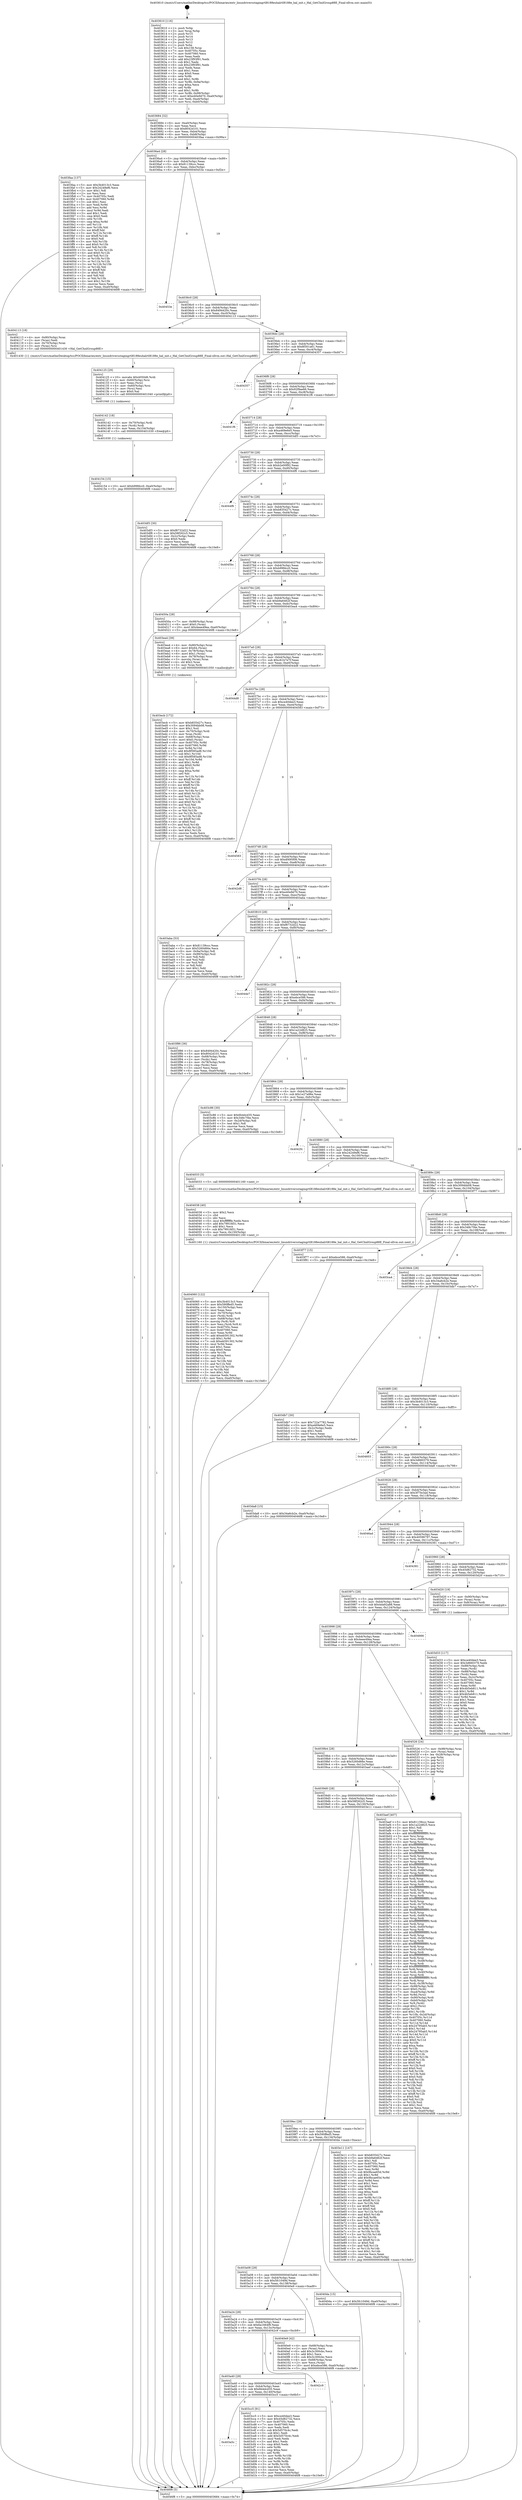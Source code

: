 digraph "0x403610" {
  label = "0x403610 (/mnt/c/Users/mathe/Desktop/tcc/POCII/binaries/extr_linuxdriversstagingrtl8188euhalrtl8188e_hal_init.c_Hal_GetChnlGroup88E_Final-ollvm.out::main(0))"
  labelloc = "t"
  node[shape=record]

  Entry [label="",width=0.3,height=0.3,shape=circle,fillcolor=black,style=filled]
  "0x403684" [label="{
     0x403684 [32]\l
     | [instrs]\l
     &nbsp;&nbsp;0x403684 \<+6\>: mov -0xa0(%rbp),%eax\l
     &nbsp;&nbsp;0x40368a \<+2\>: mov %eax,%ecx\l
     &nbsp;&nbsp;0x40368c \<+6\>: sub $0x8042d101,%ecx\l
     &nbsp;&nbsp;0x403692 \<+6\>: mov %eax,-0xb4(%rbp)\l
     &nbsp;&nbsp;0x403698 \<+6\>: mov %ecx,-0xb8(%rbp)\l
     &nbsp;&nbsp;0x40369e \<+6\>: je 0000000000403faa \<main+0x99a\>\l
  }"]
  "0x403faa" [label="{
     0x403faa [137]\l
     | [instrs]\l
     &nbsp;&nbsp;0x403faa \<+5\>: mov $0x3b4013c3,%eax\l
     &nbsp;&nbsp;0x403faf \<+5\>: mov $0x24249ef6,%ecx\l
     &nbsp;&nbsp;0x403fb4 \<+2\>: mov $0x1,%dl\l
     &nbsp;&nbsp;0x403fb6 \<+2\>: xor %esi,%esi\l
     &nbsp;&nbsp;0x403fb8 \<+7\>: mov 0x40705c,%edi\l
     &nbsp;&nbsp;0x403fbf \<+8\>: mov 0x407060,%r8d\l
     &nbsp;&nbsp;0x403fc7 \<+3\>: sub $0x1,%esi\l
     &nbsp;&nbsp;0x403fca \<+3\>: mov %edi,%r9d\l
     &nbsp;&nbsp;0x403fcd \<+3\>: add %esi,%r9d\l
     &nbsp;&nbsp;0x403fd0 \<+4\>: imul %r9d,%edi\l
     &nbsp;&nbsp;0x403fd4 \<+3\>: and $0x1,%edi\l
     &nbsp;&nbsp;0x403fd7 \<+3\>: cmp $0x0,%edi\l
     &nbsp;&nbsp;0x403fda \<+4\>: sete %r10b\l
     &nbsp;&nbsp;0x403fde \<+4\>: cmp $0xa,%r8d\l
     &nbsp;&nbsp;0x403fe2 \<+4\>: setl %r11b\l
     &nbsp;&nbsp;0x403fe6 \<+3\>: mov %r10b,%bl\l
     &nbsp;&nbsp;0x403fe9 \<+3\>: xor $0xff,%bl\l
     &nbsp;&nbsp;0x403fec \<+3\>: mov %r11b,%r14b\l
     &nbsp;&nbsp;0x403fef \<+4\>: xor $0xff,%r14b\l
     &nbsp;&nbsp;0x403ff3 \<+3\>: xor $0x0,%dl\l
     &nbsp;&nbsp;0x403ff6 \<+3\>: mov %bl,%r15b\l
     &nbsp;&nbsp;0x403ff9 \<+4\>: and $0x0,%r15b\l
     &nbsp;&nbsp;0x403ffd \<+3\>: and %dl,%r10b\l
     &nbsp;&nbsp;0x404000 \<+3\>: mov %r14b,%r12b\l
     &nbsp;&nbsp;0x404003 \<+4\>: and $0x0,%r12b\l
     &nbsp;&nbsp;0x404007 \<+3\>: and %dl,%r11b\l
     &nbsp;&nbsp;0x40400a \<+3\>: or %r10b,%r15b\l
     &nbsp;&nbsp;0x40400d \<+3\>: or %r11b,%r12b\l
     &nbsp;&nbsp;0x404010 \<+3\>: xor %r12b,%r15b\l
     &nbsp;&nbsp;0x404013 \<+3\>: or %r14b,%bl\l
     &nbsp;&nbsp;0x404016 \<+3\>: xor $0xff,%bl\l
     &nbsp;&nbsp;0x404019 \<+3\>: or $0x0,%dl\l
     &nbsp;&nbsp;0x40401c \<+2\>: and %dl,%bl\l
     &nbsp;&nbsp;0x40401e \<+3\>: or %bl,%r15b\l
     &nbsp;&nbsp;0x404021 \<+4\>: test $0x1,%r15b\l
     &nbsp;&nbsp;0x404025 \<+3\>: cmovne %ecx,%eax\l
     &nbsp;&nbsp;0x404028 \<+6\>: mov %eax,-0xa0(%rbp)\l
     &nbsp;&nbsp;0x40402e \<+5\>: jmp 00000000004046f8 \<main+0x10e8\>\l
  }"]
  "0x4036a4" [label="{
     0x4036a4 [28]\l
     | [instrs]\l
     &nbsp;&nbsp;0x4036a4 \<+5\>: jmp 00000000004036a9 \<main+0x99\>\l
     &nbsp;&nbsp;0x4036a9 \<+6\>: mov -0xb4(%rbp),%eax\l
     &nbsp;&nbsp;0x4036af \<+5\>: sub $0x81139ccc,%eax\l
     &nbsp;&nbsp;0x4036b4 \<+6\>: mov %eax,-0xbc(%rbp)\l
     &nbsp;&nbsp;0x4036ba \<+6\>: je 000000000040453e \<main+0xf2e\>\l
  }"]
  Exit [label="",width=0.3,height=0.3,shape=circle,fillcolor=black,style=filled,peripheries=2]
  "0x40453e" [label="{
     0x40453e\l
  }", style=dashed]
  "0x4036c0" [label="{
     0x4036c0 [28]\l
     | [instrs]\l
     &nbsp;&nbsp;0x4036c0 \<+5\>: jmp 00000000004036c5 \<main+0xb5\>\l
     &nbsp;&nbsp;0x4036c5 \<+6\>: mov -0xb4(%rbp),%eax\l
     &nbsp;&nbsp;0x4036cb \<+5\>: sub $0x8494420c,%eax\l
     &nbsp;&nbsp;0x4036d0 \<+6\>: mov %eax,-0xc0(%rbp)\l
     &nbsp;&nbsp;0x4036d6 \<+6\>: je 0000000000404113 \<main+0xb03\>\l
  }"]
  "0x404154" [label="{
     0x404154 [15]\l
     | [instrs]\l
     &nbsp;&nbsp;0x404154 \<+10\>: movl $0xb99fdcc0,-0xa0(%rbp)\l
     &nbsp;&nbsp;0x40415e \<+5\>: jmp 00000000004046f8 \<main+0x10e8\>\l
  }"]
  "0x404113" [label="{
     0x404113 [18]\l
     | [instrs]\l
     &nbsp;&nbsp;0x404113 \<+4\>: mov -0x80(%rbp),%rax\l
     &nbsp;&nbsp;0x404117 \<+2\>: mov (%rax),%edi\l
     &nbsp;&nbsp;0x404119 \<+4\>: mov -0x70(%rbp),%rax\l
     &nbsp;&nbsp;0x40411d \<+3\>: mov (%rax),%rsi\l
     &nbsp;&nbsp;0x404120 \<+5\>: call 0000000000401430 \<Hal_GetChnlGroup88E\>\l
     | [calls]\l
     &nbsp;&nbsp;0x401430 \{1\} (/mnt/c/Users/mathe/Desktop/tcc/POCII/binaries/extr_linuxdriversstagingrtl8188euhalrtl8188e_hal_init.c_Hal_GetChnlGroup88E_Final-ollvm.out::Hal_GetChnlGroup88E)\l
  }"]
  "0x4036dc" [label="{
     0x4036dc [28]\l
     | [instrs]\l
     &nbsp;&nbsp;0x4036dc \<+5\>: jmp 00000000004036e1 \<main+0xd1\>\l
     &nbsp;&nbsp;0x4036e1 \<+6\>: mov -0xb4(%rbp),%eax\l
     &nbsp;&nbsp;0x4036e7 \<+5\>: sub $0x8f301a61,%eax\l
     &nbsp;&nbsp;0x4036ec \<+6\>: mov %eax,-0xc4(%rbp)\l
     &nbsp;&nbsp;0x4036f2 \<+6\>: je 0000000000404357 \<main+0xd47\>\l
  }"]
  "0x404142" [label="{
     0x404142 [18]\l
     | [instrs]\l
     &nbsp;&nbsp;0x404142 \<+4\>: mov -0x70(%rbp),%rdi\l
     &nbsp;&nbsp;0x404146 \<+3\>: mov (%rdi),%rdi\l
     &nbsp;&nbsp;0x404149 \<+6\>: mov %eax,-0x154(%rbp)\l
     &nbsp;&nbsp;0x40414f \<+5\>: call 0000000000401030 \<free@plt\>\l
     | [calls]\l
     &nbsp;&nbsp;0x401030 \{1\} (unknown)\l
  }"]
  "0x404357" [label="{
     0x404357\l
  }", style=dashed]
  "0x4036f8" [label="{
     0x4036f8 [28]\l
     | [instrs]\l
     &nbsp;&nbsp;0x4036f8 \<+5\>: jmp 00000000004036fd \<main+0xed\>\l
     &nbsp;&nbsp;0x4036fd \<+6\>: mov -0xb4(%rbp),%eax\l
     &nbsp;&nbsp;0x403703 \<+5\>: sub $0x92f9ae66,%eax\l
     &nbsp;&nbsp;0x403708 \<+6\>: mov %eax,-0xc8(%rbp)\l
     &nbsp;&nbsp;0x40370e \<+6\>: je 00000000004041f6 \<main+0xbe6\>\l
  }"]
  "0x404125" [label="{
     0x404125 [29]\l
     | [instrs]\l
     &nbsp;&nbsp;0x404125 \<+10\>: movabs $0x4050d6,%rdi\l
     &nbsp;&nbsp;0x40412f \<+4\>: mov -0x60(%rbp),%rsi\l
     &nbsp;&nbsp;0x404133 \<+2\>: mov %eax,(%rsi)\l
     &nbsp;&nbsp;0x404135 \<+4\>: mov -0x60(%rbp),%rsi\l
     &nbsp;&nbsp;0x404139 \<+2\>: mov (%rsi),%esi\l
     &nbsp;&nbsp;0x40413b \<+2\>: mov $0x0,%al\l
     &nbsp;&nbsp;0x40413d \<+5\>: call 0000000000401040 \<printf@plt\>\l
     | [calls]\l
     &nbsp;&nbsp;0x401040 \{1\} (unknown)\l
  }"]
  "0x4041f6" [label="{
     0x4041f6\l
  }", style=dashed]
  "0x403714" [label="{
     0x403714 [28]\l
     | [instrs]\l
     &nbsp;&nbsp;0x403714 \<+5\>: jmp 0000000000403719 \<main+0x109\>\l
     &nbsp;&nbsp;0x403719 \<+6\>: mov -0xb4(%rbp),%eax\l
     &nbsp;&nbsp;0x40371f \<+5\>: sub $0xa469e6e5,%eax\l
     &nbsp;&nbsp;0x403724 \<+6\>: mov %eax,-0xcc(%rbp)\l
     &nbsp;&nbsp;0x40372a \<+6\>: je 0000000000403df3 \<main+0x7e3\>\l
  }"]
  "0x404060" [label="{
     0x404060 [122]\l
     | [instrs]\l
     &nbsp;&nbsp;0x404060 \<+5\>: mov $0x3b4013c3,%ecx\l
     &nbsp;&nbsp;0x404065 \<+5\>: mov $0x590ffed5,%edx\l
     &nbsp;&nbsp;0x40406a \<+6\>: mov -0x150(%rbp),%esi\l
     &nbsp;&nbsp;0x404070 \<+3\>: imul %eax,%esi\l
     &nbsp;&nbsp;0x404073 \<+4\>: mov -0x70(%rbp),%rdi\l
     &nbsp;&nbsp;0x404077 \<+3\>: mov (%rdi),%rdi\l
     &nbsp;&nbsp;0x40407a \<+4\>: mov -0x68(%rbp),%r8\l
     &nbsp;&nbsp;0x40407e \<+3\>: movslq (%r8),%r8\l
     &nbsp;&nbsp;0x404081 \<+4\>: mov %esi,(%rdi,%r8,4)\l
     &nbsp;&nbsp;0x404085 \<+7\>: mov 0x40705c,%eax\l
     &nbsp;&nbsp;0x40408c \<+7\>: mov 0x407060,%esi\l
     &nbsp;&nbsp;0x404093 \<+3\>: mov %eax,%r9d\l
     &nbsp;&nbsp;0x404096 \<+7\>: add $0xeb591302,%r9d\l
     &nbsp;&nbsp;0x40409d \<+4\>: sub $0x1,%r9d\l
     &nbsp;&nbsp;0x4040a1 \<+7\>: sub $0xeb591302,%r9d\l
     &nbsp;&nbsp;0x4040a8 \<+4\>: imul %r9d,%eax\l
     &nbsp;&nbsp;0x4040ac \<+3\>: and $0x1,%eax\l
     &nbsp;&nbsp;0x4040af \<+3\>: cmp $0x0,%eax\l
     &nbsp;&nbsp;0x4040b2 \<+4\>: sete %r10b\l
     &nbsp;&nbsp;0x4040b6 \<+3\>: cmp $0xa,%esi\l
     &nbsp;&nbsp;0x4040b9 \<+4\>: setl %r11b\l
     &nbsp;&nbsp;0x4040bd \<+3\>: mov %r10b,%bl\l
     &nbsp;&nbsp;0x4040c0 \<+3\>: and %r11b,%bl\l
     &nbsp;&nbsp;0x4040c3 \<+3\>: xor %r11b,%r10b\l
     &nbsp;&nbsp;0x4040c6 \<+3\>: or %r10b,%bl\l
     &nbsp;&nbsp;0x4040c9 \<+3\>: test $0x1,%bl\l
     &nbsp;&nbsp;0x4040cc \<+3\>: cmovne %edx,%ecx\l
     &nbsp;&nbsp;0x4040cf \<+6\>: mov %ecx,-0xa0(%rbp)\l
     &nbsp;&nbsp;0x4040d5 \<+5\>: jmp 00000000004046f8 \<main+0x10e8\>\l
  }"]
  "0x403df3" [label="{
     0x403df3 [30]\l
     | [instrs]\l
     &nbsp;&nbsp;0x403df3 \<+5\>: mov $0xf6732d22,%eax\l
     &nbsp;&nbsp;0x403df8 \<+5\>: mov $0x58f262c5,%ecx\l
     &nbsp;&nbsp;0x403dfd \<+3\>: mov -0x2c(%rbp),%edx\l
     &nbsp;&nbsp;0x403e00 \<+3\>: cmp $0x0,%edx\l
     &nbsp;&nbsp;0x403e03 \<+3\>: cmove %ecx,%eax\l
     &nbsp;&nbsp;0x403e06 \<+6\>: mov %eax,-0xa0(%rbp)\l
     &nbsp;&nbsp;0x403e0c \<+5\>: jmp 00000000004046f8 \<main+0x10e8\>\l
  }"]
  "0x403730" [label="{
     0x403730 [28]\l
     | [instrs]\l
     &nbsp;&nbsp;0x403730 \<+5\>: jmp 0000000000403735 \<main+0x125\>\l
     &nbsp;&nbsp;0x403735 \<+6\>: mov -0xb4(%rbp),%eax\l
     &nbsp;&nbsp;0x40373b \<+5\>: sub $0xb2e00f92,%eax\l
     &nbsp;&nbsp;0x403740 \<+6\>: mov %eax,-0xd0(%rbp)\l
     &nbsp;&nbsp;0x403746 \<+6\>: je 00000000004044f6 \<main+0xee6\>\l
  }"]
  "0x404038" [label="{
     0x404038 [40]\l
     | [instrs]\l
     &nbsp;&nbsp;0x404038 \<+5\>: mov $0x2,%ecx\l
     &nbsp;&nbsp;0x40403d \<+1\>: cltd\l
     &nbsp;&nbsp;0x40403e \<+2\>: idiv %ecx\l
     &nbsp;&nbsp;0x404040 \<+6\>: imul $0xfffffffe,%edx,%ecx\l
     &nbsp;&nbsp;0x404046 \<+6\>: add $0x7991fd51,%ecx\l
     &nbsp;&nbsp;0x40404c \<+3\>: add $0x1,%ecx\l
     &nbsp;&nbsp;0x40404f \<+6\>: sub $0x7991fd51,%ecx\l
     &nbsp;&nbsp;0x404055 \<+6\>: mov %ecx,-0x150(%rbp)\l
     &nbsp;&nbsp;0x40405b \<+5\>: call 0000000000401160 \<next_i\>\l
     | [calls]\l
     &nbsp;&nbsp;0x401160 \{1\} (/mnt/c/Users/mathe/Desktop/tcc/POCII/binaries/extr_linuxdriversstagingrtl8188euhalrtl8188e_hal_init.c_Hal_GetChnlGroup88E_Final-ollvm.out::next_i)\l
  }"]
  "0x4044f6" [label="{
     0x4044f6\l
  }", style=dashed]
  "0x40374c" [label="{
     0x40374c [28]\l
     | [instrs]\l
     &nbsp;&nbsp;0x40374c \<+5\>: jmp 0000000000403751 \<main+0x141\>\l
     &nbsp;&nbsp;0x403751 \<+6\>: mov -0xb4(%rbp),%eax\l
     &nbsp;&nbsp;0x403757 \<+5\>: sub $0xb835427c,%eax\l
     &nbsp;&nbsp;0x40375c \<+6\>: mov %eax,-0xd4(%rbp)\l
     &nbsp;&nbsp;0x403762 \<+6\>: je 00000000004045bc \<main+0xfac\>\l
  }"]
  "0x403ecb" [label="{
     0x403ecb [172]\l
     | [instrs]\l
     &nbsp;&nbsp;0x403ecb \<+5\>: mov $0xb835427c,%ecx\l
     &nbsp;&nbsp;0x403ed0 \<+5\>: mov $0x3094bb08,%edx\l
     &nbsp;&nbsp;0x403ed5 \<+3\>: mov $0x1,%sil\l
     &nbsp;&nbsp;0x403ed8 \<+4\>: mov -0x70(%rbp),%rdi\l
     &nbsp;&nbsp;0x403edc \<+3\>: mov %rax,(%rdi)\l
     &nbsp;&nbsp;0x403edf \<+4\>: mov -0x68(%rbp),%rax\l
     &nbsp;&nbsp;0x403ee3 \<+6\>: movl $0x0,(%rax)\l
     &nbsp;&nbsp;0x403ee9 \<+8\>: mov 0x40705c,%r8d\l
     &nbsp;&nbsp;0x403ef1 \<+8\>: mov 0x407060,%r9d\l
     &nbsp;&nbsp;0x403ef9 \<+3\>: mov %r8d,%r10d\l
     &nbsp;&nbsp;0x403efc \<+7\>: add $0x8f585ad8,%r10d\l
     &nbsp;&nbsp;0x403f03 \<+4\>: sub $0x1,%r10d\l
     &nbsp;&nbsp;0x403f07 \<+7\>: sub $0x8f585ad8,%r10d\l
     &nbsp;&nbsp;0x403f0e \<+4\>: imul %r10d,%r8d\l
     &nbsp;&nbsp;0x403f12 \<+4\>: and $0x1,%r8d\l
     &nbsp;&nbsp;0x403f16 \<+4\>: cmp $0x0,%r8d\l
     &nbsp;&nbsp;0x403f1a \<+4\>: sete %r11b\l
     &nbsp;&nbsp;0x403f1e \<+4\>: cmp $0xa,%r9d\l
     &nbsp;&nbsp;0x403f22 \<+3\>: setl %bl\l
     &nbsp;&nbsp;0x403f25 \<+3\>: mov %r11b,%r14b\l
     &nbsp;&nbsp;0x403f28 \<+4\>: xor $0xff,%r14b\l
     &nbsp;&nbsp;0x403f2c \<+3\>: mov %bl,%r15b\l
     &nbsp;&nbsp;0x403f2f \<+4\>: xor $0xff,%r15b\l
     &nbsp;&nbsp;0x403f33 \<+4\>: xor $0x0,%sil\l
     &nbsp;&nbsp;0x403f37 \<+3\>: mov %r14b,%r12b\l
     &nbsp;&nbsp;0x403f3a \<+4\>: and $0x0,%r12b\l
     &nbsp;&nbsp;0x403f3e \<+3\>: and %sil,%r11b\l
     &nbsp;&nbsp;0x403f41 \<+3\>: mov %r15b,%r13b\l
     &nbsp;&nbsp;0x403f44 \<+4\>: and $0x0,%r13b\l
     &nbsp;&nbsp;0x403f48 \<+3\>: and %sil,%bl\l
     &nbsp;&nbsp;0x403f4b \<+3\>: or %r11b,%r12b\l
     &nbsp;&nbsp;0x403f4e \<+3\>: or %bl,%r13b\l
     &nbsp;&nbsp;0x403f51 \<+3\>: xor %r13b,%r12b\l
     &nbsp;&nbsp;0x403f54 \<+3\>: or %r15b,%r14b\l
     &nbsp;&nbsp;0x403f57 \<+4\>: xor $0xff,%r14b\l
     &nbsp;&nbsp;0x403f5b \<+4\>: or $0x0,%sil\l
     &nbsp;&nbsp;0x403f5f \<+3\>: and %sil,%r14b\l
     &nbsp;&nbsp;0x403f62 \<+3\>: or %r14b,%r12b\l
     &nbsp;&nbsp;0x403f65 \<+4\>: test $0x1,%r12b\l
     &nbsp;&nbsp;0x403f69 \<+3\>: cmovne %edx,%ecx\l
     &nbsp;&nbsp;0x403f6c \<+6\>: mov %ecx,-0xa0(%rbp)\l
     &nbsp;&nbsp;0x403f72 \<+5\>: jmp 00000000004046f8 \<main+0x10e8\>\l
  }"]
  "0x4045bc" [label="{
     0x4045bc\l
  }", style=dashed]
  "0x403768" [label="{
     0x403768 [28]\l
     | [instrs]\l
     &nbsp;&nbsp;0x403768 \<+5\>: jmp 000000000040376d \<main+0x15d\>\l
     &nbsp;&nbsp;0x40376d \<+6\>: mov -0xb4(%rbp),%eax\l
     &nbsp;&nbsp;0x403773 \<+5\>: sub $0xb99fdcc0,%eax\l
     &nbsp;&nbsp;0x403778 \<+6\>: mov %eax,-0xd8(%rbp)\l
     &nbsp;&nbsp;0x40377e \<+6\>: je 000000000040450a \<main+0xefa\>\l
  }"]
  "0x403d33" [label="{
     0x403d33 [117]\l
     | [instrs]\l
     &nbsp;&nbsp;0x403d33 \<+5\>: mov $0xce40dee3,%ecx\l
     &nbsp;&nbsp;0x403d38 \<+5\>: mov $0x3d660379,%edx\l
     &nbsp;&nbsp;0x403d3d \<+7\>: mov -0x88(%rbp),%rdi\l
     &nbsp;&nbsp;0x403d44 \<+2\>: mov %eax,(%rdi)\l
     &nbsp;&nbsp;0x403d46 \<+7\>: mov -0x88(%rbp),%rdi\l
     &nbsp;&nbsp;0x403d4d \<+2\>: mov (%rdi),%eax\l
     &nbsp;&nbsp;0x403d4f \<+3\>: mov %eax,-0x2c(%rbp)\l
     &nbsp;&nbsp;0x403d52 \<+7\>: mov 0x40705c,%eax\l
     &nbsp;&nbsp;0x403d59 \<+7\>: mov 0x407060,%esi\l
     &nbsp;&nbsp;0x403d60 \<+3\>: mov %eax,%r8d\l
     &nbsp;&nbsp;0x403d63 \<+7\>: add $0x4b5eb811,%r8d\l
     &nbsp;&nbsp;0x403d6a \<+4\>: sub $0x1,%r8d\l
     &nbsp;&nbsp;0x403d6e \<+7\>: sub $0x4b5eb811,%r8d\l
     &nbsp;&nbsp;0x403d75 \<+4\>: imul %r8d,%eax\l
     &nbsp;&nbsp;0x403d79 \<+3\>: and $0x1,%eax\l
     &nbsp;&nbsp;0x403d7c \<+3\>: cmp $0x0,%eax\l
     &nbsp;&nbsp;0x403d7f \<+4\>: sete %r9b\l
     &nbsp;&nbsp;0x403d83 \<+3\>: cmp $0xa,%esi\l
     &nbsp;&nbsp;0x403d86 \<+4\>: setl %r10b\l
     &nbsp;&nbsp;0x403d8a \<+3\>: mov %r9b,%r11b\l
     &nbsp;&nbsp;0x403d8d \<+3\>: and %r10b,%r11b\l
     &nbsp;&nbsp;0x403d90 \<+3\>: xor %r10b,%r9b\l
     &nbsp;&nbsp;0x403d93 \<+3\>: or %r9b,%r11b\l
     &nbsp;&nbsp;0x403d96 \<+4\>: test $0x1,%r11b\l
     &nbsp;&nbsp;0x403d9a \<+3\>: cmovne %edx,%ecx\l
     &nbsp;&nbsp;0x403d9d \<+6\>: mov %ecx,-0xa0(%rbp)\l
     &nbsp;&nbsp;0x403da3 \<+5\>: jmp 00000000004046f8 \<main+0x10e8\>\l
  }"]
  "0x40450a" [label="{
     0x40450a [28]\l
     | [instrs]\l
     &nbsp;&nbsp;0x40450a \<+7\>: mov -0x98(%rbp),%rax\l
     &nbsp;&nbsp;0x404511 \<+6\>: movl $0x0,(%rax)\l
     &nbsp;&nbsp;0x404517 \<+10\>: movl $0x4eee49ea,-0xa0(%rbp)\l
     &nbsp;&nbsp;0x404521 \<+5\>: jmp 00000000004046f8 \<main+0x10e8\>\l
  }"]
  "0x403784" [label="{
     0x403784 [28]\l
     | [instrs]\l
     &nbsp;&nbsp;0x403784 \<+5\>: jmp 0000000000403789 \<main+0x179\>\l
     &nbsp;&nbsp;0x403789 \<+6\>: mov -0xb4(%rbp),%eax\l
     &nbsp;&nbsp;0x40378f \<+5\>: sub $0xb9a6462f,%eax\l
     &nbsp;&nbsp;0x403794 \<+6\>: mov %eax,-0xdc(%rbp)\l
     &nbsp;&nbsp;0x40379a \<+6\>: je 0000000000403ea4 \<main+0x894\>\l
  }"]
  "0x403a5c" [label="{
     0x403a5c\l
  }", style=dashed]
  "0x403ea4" [label="{
     0x403ea4 [39]\l
     | [instrs]\l
     &nbsp;&nbsp;0x403ea4 \<+4\>: mov -0x80(%rbp),%rax\l
     &nbsp;&nbsp;0x403ea8 \<+6\>: movl $0x64,(%rax)\l
     &nbsp;&nbsp;0x403eae \<+4\>: mov -0x78(%rbp),%rax\l
     &nbsp;&nbsp;0x403eb2 \<+6\>: movl $0x1,(%rax)\l
     &nbsp;&nbsp;0x403eb8 \<+4\>: mov -0x78(%rbp),%rax\l
     &nbsp;&nbsp;0x403ebc \<+3\>: movslq (%rax),%rax\l
     &nbsp;&nbsp;0x403ebf \<+4\>: shl $0x2,%rax\l
     &nbsp;&nbsp;0x403ec3 \<+3\>: mov %rax,%rdi\l
     &nbsp;&nbsp;0x403ec6 \<+5\>: call 0000000000401050 \<malloc@plt\>\l
     | [calls]\l
     &nbsp;&nbsp;0x401050 \{1\} (unknown)\l
  }"]
  "0x4037a0" [label="{
     0x4037a0 [28]\l
     | [instrs]\l
     &nbsp;&nbsp;0x4037a0 \<+5\>: jmp 00000000004037a5 \<main+0x195\>\l
     &nbsp;&nbsp;0x4037a5 \<+6\>: mov -0xb4(%rbp),%eax\l
     &nbsp;&nbsp;0x4037ab \<+5\>: sub $0xc61b7e7f,%eax\l
     &nbsp;&nbsp;0x4037b0 \<+6\>: mov %eax,-0xe0(%rbp)\l
     &nbsp;&nbsp;0x4037b6 \<+6\>: je 00000000004044d8 \<main+0xec8\>\l
  }"]
  "0x403cc5" [label="{
     0x403cc5 [91]\l
     | [instrs]\l
     &nbsp;&nbsp;0x403cc5 \<+5\>: mov $0xce40dee3,%eax\l
     &nbsp;&nbsp;0x403cca \<+5\>: mov $0x45d82732,%ecx\l
     &nbsp;&nbsp;0x403ccf \<+7\>: mov 0x40705c,%edx\l
     &nbsp;&nbsp;0x403cd6 \<+7\>: mov 0x407060,%esi\l
     &nbsp;&nbsp;0x403cdd \<+2\>: mov %edx,%edi\l
     &nbsp;&nbsp;0x403cdf \<+6\>: sub $0x5d570c4c,%edi\l
     &nbsp;&nbsp;0x403ce5 \<+3\>: sub $0x1,%edi\l
     &nbsp;&nbsp;0x403ce8 \<+6\>: add $0x5d570c4c,%edi\l
     &nbsp;&nbsp;0x403cee \<+3\>: imul %edi,%edx\l
     &nbsp;&nbsp;0x403cf1 \<+3\>: and $0x1,%edx\l
     &nbsp;&nbsp;0x403cf4 \<+3\>: cmp $0x0,%edx\l
     &nbsp;&nbsp;0x403cf7 \<+4\>: sete %r8b\l
     &nbsp;&nbsp;0x403cfb \<+3\>: cmp $0xa,%esi\l
     &nbsp;&nbsp;0x403cfe \<+4\>: setl %r9b\l
     &nbsp;&nbsp;0x403d02 \<+3\>: mov %r8b,%r10b\l
     &nbsp;&nbsp;0x403d05 \<+3\>: and %r9b,%r10b\l
     &nbsp;&nbsp;0x403d08 \<+3\>: xor %r9b,%r8b\l
     &nbsp;&nbsp;0x403d0b \<+3\>: or %r8b,%r10b\l
     &nbsp;&nbsp;0x403d0e \<+4\>: test $0x1,%r10b\l
     &nbsp;&nbsp;0x403d12 \<+3\>: cmovne %ecx,%eax\l
     &nbsp;&nbsp;0x403d15 \<+6\>: mov %eax,-0xa0(%rbp)\l
     &nbsp;&nbsp;0x403d1b \<+5\>: jmp 00000000004046f8 \<main+0x10e8\>\l
  }"]
  "0x4044d8" [label="{
     0x4044d8\l
  }", style=dashed]
  "0x4037bc" [label="{
     0x4037bc [28]\l
     | [instrs]\l
     &nbsp;&nbsp;0x4037bc \<+5\>: jmp 00000000004037c1 \<main+0x1b1\>\l
     &nbsp;&nbsp;0x4037c1 \<+6\>: mov -0xb4(%rbp),%eax\l
     &nbsp;&nbsp;0x4037c7 \<+5\>: sub $0xce40dee3,%eax\l
     &nbsp;&nbsp;0x4037cc \<+6\>: mov %eax,-0xe4(%rbp)\l
     &nbsp;&nbsp;0x4037d2 \<+6\>: je 0000000000404583 \<main+0xf73\>\l
  }"]
  "0x403a40" [label="{
     0x403a40 [28]\l
     | [instrs]\l
     &nbsp;&nbsp;0x403a40 \<+5\>: jmp 0000000000403a45 \<main+0x435\>\l
     &nbsp;&nbsp;0x403a45 \<+6\>: mov -0xb4(%rbp),%eax\l
     &nbsp;&nbsp;0x403a4b \<+5\>: sub $0x6b4dcd35,%eax\l
     &nbsp;&nbsp;0x403a50 \<+6\>: mov %eax,-0x140(%rbp)\l
     &nbsp;&nbsp;0x403a56 \<+6\>: je 0000000000403cc5 \<main+0x6b5\>\l
  }"]
  "0x404583" [label="{
     0x404583\l
  }", style=dashed]
  "0x4037d8" [label="{
     0x4037d8 [28]\l
     | [instrs]\l
     &nbsp;&nbsp;0x4037d8 \<+5\>: jmp 00000000004037dd \<main+0x1cd\>\l
     &nbsp;&nbsp;0x4037dd \<+6\>: mov -0xb4(%rbp),%eax\l
     &nbsp;&nbsp;0x4037e3 \<+5\>: sub $0xdf495f06,%eax\l
     &nbsp;&nbsp;0x4037e8 \<+6\>: mov %eax,-0xe8(%rbp)\l
     &nbsp;&nbsp;0x4037ee \<+6\>: je 00000000004042d8 \<main+0xcc8\>\l
  }"]
  "0x4042c9" [label="{
     0x4042c9\l
  }", style=dashed]
  "0x4042d8" [label="{
     0x4042d8\l
  }", style=dashed]
  "0x4037f4" [label="{
     0x4037f4 [28]\l
     | [instrs]\l
     &nbsp;&nbsp;0x4037f4 \<+5\>: jmp 00000000004037f9 \<main+0x1e9\>\l
     &nbsp;&nbsp;0x4037f9 \<+6\>: mov -0xb4(%rbp),%eax\l
     &nbsp;&nbsp;0x4037ff \<+5\>: sub $0xe40e9d70,%eax\l
     &nbsp;&nbsp;0x403804 \<+6\>: mov %eax,-0xec(%rbp)\l
     &nbsp;&nbsp;0x40380a \<+6\>: je 0000000000403aba \<main+0x4aa\>\l
  }"]
  "0x403a24" [label="{
     0x403a24 [28]\l
     | [instrs]\l
     &nbsp;&nbsp;0x403a24 \<+5\>: jmp 0000000000403a29 \<main+0x419\>\l
     &nbsp;&nbsp;0x403a29 \<+6\>: mov -0xb4(%rbp),%eax\l
     &nbsp;&nbsp;0x403a2f \<+5\>: sub $0x6a1664f9,%eax\l
     &nbsp;&nbsp;0x403a34 \<+6\>: mov %eax,-0x13c(%rbp)\l
     &nbsp;&nbsp;0x403a3a \<+6\>: je 00000000004042c9 \<main+0xcb9\>\l
  }"]
  "0x403aba" [label="{
     0x403aba [53]\l
     | [instrs]\l
     &nbsp;&nbsp;0x403aba \<+5\>: mov $0x81139ccc,%eax\l
     &nbsp;&nbsp;0x403abf \<+5\>: mov $0x5260d66e,%ecx\l
     &nbsp;&nbsp;0x403ac4 \<+6\>: mov -0x9a(%rbp),%dl\l
     &nbsp;&nbsp;0x403aca \<+7\>: mov -0x99(%rbp),%sil\l
     &nbsp;&nbsp;0x403ad1 \<+3\>: mov %dl,%dil\l
     &nbsp;&nbsp;0x403ad4 \<+3\>: and %sil,%dil\l
     &nbsp;&nbsp;0x403ad7 \<+3\>: xor %sil,%dl\l
     &nbsp;&nbsp;0x403ada \<+3\>: or %dl,%dil\l
     &nbsp;&nbsp;0x403add \<+4\>: test $0x1,%dil\l
     &nbsp;&nbsp;0x403ae1 \<+3\>: cmovne %ecx,%eax\l
     &nbsp;&nbsp;0x403ae4 \<+6\>: mov %eax,-0xa0(%rbp)\l
     &nbsp;&nbsp;0x403aea \<+5\>: jmp 00000000004046f8 \<main+0x10e8\>\l
  }"]
  "0x403810" [label="{
     0x403810 [28]\l
     | [instrs]\l
     &nbsp;&nbsp;0x403810 \<+5\>: jmp 0000000000403815 \<main+0x205\>\l
     &nbsp;&nbsp;0x403815 \<+6\>: mov -0xb4(%rbp),%eax\l
     &nbsp;&nbsp;0x40381b \<+5\>: sub $0xf6732d22,%eax\l
     &nbsp;&nbsp;0x403820 \<+6\>: mov %eax,-0xf0(%rbp)\l
     &nbsp;&nbsp;0x403826 \<+6\>: je 00000000004044e7 \<main+0xed7\>\l
  }"]
  "0x4046f8" [label="{
     0x4046f8 [5]\l
     | [instrs]\l
     &nbsp;&nbsp;0x4046f8 \<+5\>: jmp 0000000000403684 \<main+0x74\>\l
  }"]
  "0x403610" [label="{
     0x403610 [116]\l
     | [instrs]\l
     &nbsp;&nbsp;0x403610 \<+1\>: push %rbp\l
     &nbsp;&nbsp;0x403611 \<+3\>: mov %rsp,%rbp\l
     &nbsp;&nbsp;0x403614 \<+2\>: push %r15\l
     &nbsp;&nbsp;0x403616 \<+2\>: push %r14\l
     &nbsp;&nbsp;0x403618 \<+2\>: push %r13\l
     &nbsp;&nbsp;0x40361a \<+2\>: push %r12\l
     &nbsp;&nbsp;0x40361c \<+1\>: push %rbx\l
     &nbsp;&nbsp;0x40361d \<+7\>: sub $0x158,%rsp\l
     &nbsp;&nbsp;0x403624 \<+7\>: mov 0x40705c,%eax\l
     &nbsp;&nbsp;0x40362b \<+7\>: mov 0x407060,%ecx\l
     &nbsp;&nbsp;0x403632 \<+2\>: mov %eax,%edx\l
     &nbsp;&nbsp;0x403634 \<+6\>: add $0x23f93f91,%edx\l
     &nbsp;&nbsp;0x40363a \<+3\>: sub $0x1,%edx\l
     &nbsp;&nbsp;0x40363d \<+6\>: sub $0x23f93f91,%edx\l
     &nbsp;&nbsp;0x403643 \<+3\>: imul %edx,%eax\l
     &nbsp;&nbsp;0x403646 \<+3\>: and $0x1,%eax\l
     &nbsp;&nbsp;0x403649 \<+3\>: cmp $0x0,%eax\l
     &nbsp;&nbsp;0x40364c \<+4\>: sete %r8b\l
     &nbsp;&nbsp;0x403650 \<+4\>: and $0x1,%r8b\l
     &nbsp;&nbsp;0x403654 \<+7\>: mov %r8b,-0x9a(%rbp)\l
     &nbsp;&nbsp;0x40365b \<+3\>: cmp $0xa,%ecx\l
     &nbsp;&nbsp;0x40365e \<+4\>: setl %r8b\l
     &nbsp;&nbsp;0x403662 \<+4\>: and $0x1,%r8b\l
     &nbsp;&nbsp;0x403666 \<+7\>: mov %r8b,-0x99(%rbp)\l
     &nbsp;&nbsp;0x40366d \<+10\>: movl $0xe40e9d70,-0xa0(%rbp)\l
     &nbsp;&nbsp;0x403677 \<+6\>: mov %edi,-0xa4(%rbp)\l
     &nbsp;&nbsp;0x40367d \<+7\>: mov %rsi,-0xb0(%rbp)\l
  }"]
  "0x4040e9" [label="{
     0x4040e9 [42]\l
     | [instrs]\l
     &nbsp;&nbsp;0x4040e9 \<+4\>: mov -0x68(%rbp),%rax\l
     &nbsp;&nbsp;0x4040ed \<+2\>: mov (%rax),%ecx\l
     &nbsp;&nbsp;0x4040ef \<+6\>: add $0x3c300cbc,%ecx\l
     &nbsp;&nbsp;0x4040f5 \<+3\>: add $0x1,%ecx\l
     &nbsp;&nbsp;0x4040f8 \<+6\>: sub $0x3c300cbc,%ecx\l
     &nbsp;&nbsp;0x4040fe \<+4\>: mov -0x68(%rbp),%rax\l
     &nbsp;&nbsp;0x404102 \<+2\>: mov %ecx,(%rax)\l
     &nbsp;&nbsp;0x404104 \<+10\>: movl $0xebce586,-0xa0(%rbp)\l
     &nbsp;&nbsp;0x40410e \<+5\>: jmp 00000000004046f8 \<main+0x10e8\>\l
  }"]
  "0x4044e7" [label="{
     0x4044e7\l
  }", style=dashed]
  "0x40382c" [label="{
     0x40382c [28]\l
     | [instrs]\l
     &nbsp;&nbsp;0x40382c \<+5\>: jmp 0000000000403831 \<main+0x221\>\l
     &nbsp;&nbsp;0x403831 \<+6\>: mov -0xb4(%rbp),%eax\l
     &nbsp;&nbsp;0x403837 \<+5\>: sub $0xebce586,%eax\l
     &nbsp;&nbsp;0x40383c \<+6\>: mov %eax,-0xf4(%rbp)\l
     &nbsp;&nbsp;0x403842 \<+6\>: je 0000000000403f86 \<main+0x976\>\l
  }"]
  "0x403a08" [label="{
     0x403a08 [28]\l
     | [instrs]\l
     &nbsp;&nbsp;0x403a08 \<+5\>: jmp 0000000000403a0d \<main+0x3fd\>\l
     &nbsp;&nbsp;0x403a0d \<+6\>: mov -0xb4(%rbp),%eax\l
     &nbsp;&nbsp;0x403a13 \<+5\>: sub $0x5fc1049d,%eax\l
     &nbsp;&nbsp;0x403a18 \<+6\>: mov %eax,-0x138(%rbp)\l
     &nbsp;&nbsp;0x403a1e \<+6\>: je 00000000004040e9 \<main+0xad9\>\l
  }"]
  "0x403f86" [label="{
     0x403f86 [36]\l
     | [instrs]\l
     &nbsp;&nbsp;0x403f86 \<+5\>: mov $0x8494420c,%eax\l
     &nbsp;&nbsp;0x403f8b \<+5\>: mov $0x8042d101,%ecx\l
     &nbsp;&nbsp;0x403f90 \<+4\>: mov -0x68(%rbp),%rdx\l
     &nbsp;&nbsp;0x403f94 \<+2\>: mov (%rdx),%esi\l
     &nbsp;&nbsp;0x403f96 \<+4\>: mov -0x78(%rbp),%rdx\l
     &nbsp;&nbsp;0x403f9a \<+2\>: cmp (%rdx),%esi\l
     &nbsp;&nbsp;0x403f9c \<+3\>: cmovl %ecx,%eax\l
     &nbsp;&nbsp;0x403f9f \<+6\>: mov %eax,-0xa0(%rbp)\l
     &nbsp;&nbsp;0x403fa5 \<+5\>: jmp 00000000004046f8 \<main+0x10e8\>\l
  }"]
  "0x403848" [label="{
     0x403848 [28]\l
     | [instrs]\l
     &nbsp;&nbsp;0x403848 \<+5\>: jmp 000000000040384d \<main+0x23d\>\l
     &nbsp;&nbsp;0x40384d \<+6\>: mov -0xb4(%rbp),%eax\l
     &nbsp;&nbsp;0x403853 \<+5\>: sub $0x1a22d825,%eax\l
     &nbsp;&nbsp;0x403858 \<+6\>: mov %eax,-0xf8(%rbp)\l
     &nbsp;&nbsp;0x40385e \<+6\>: je 0000000000403c86 \<main+0x676\>\l
  }"]
  "0x4040da" [label="{
     0x4040da [15]\l
     | [instrs]\l
     &nbsp;&nbsp;0x4040da \<+10\>: movl $0x5fc1049d,-0xa0(%rbp)\l
     &nbsp;&nbsp;0x4040e4 \<+5\>: jmp 00000000004046f8 \<main+0x10e8\>\l
  }"]
  "0x403c86" [label="{
     0x403c86 [30]\l
     | [instrs]\l
     &nbsp;&nbsp;0x403c86 \<+5\>: mov $0x6b4dcd35,%eax\l
     &nbsp;&nbsp;0x403c8b \<+5\>: mov $0x348c7f4e,%ecx\l
     &nbsp;&nbsp;0x403c90 \<+3\>: mov -0x2d(%rbp),%dl\l
     &nbsp;&nbsp;0x403c93 \<+3\>: test $0x1,%dl\l
     &nbsp;&nbsp;0x403c96 \<+3\>: cmovne %ecx,%eax\l
     &nbsp;&nbsp;0x403c99 \<+6\>: mov %eax,-0xa0(%rbp)\l
     &nbsp;&nbsp;0x403c9f \<+5\>: jmp 00000000004046f8 \<main+0x10e8\>\l
  }"]
  "0x403864" [label="{
     0x403864 [28]\l
     | [instrs]\l
     &nbsp;&nbsp;0x403864 \<+5\>: jmp 0000000000403869 \<main+0x259\>\l
     &nbsp;&nbsp;0x403869 \<+6\>: mov -0xb4(%rbp),%eax\l
     &nbsp;&nbsp;0x40386f \<+5\>: sub $0x1e27a96e,%eax\l
     &nbsp;&nbsp;0x403874 \<+6\>: mov %eax,-0xfc(%rbp)\l
     &nbsp;&nbsp;0x40387a \<+6\>: je 00000000004042fc \<main+0xcec\>\l
  }"]
  "0x4039ec" [label="{
     0x4039ec [28]\l
     | [instrs]\l
     &nbsp;&nbsp;0x4039ec \<+5\>: jmp 00000000004039f1 \<main+0x3e1\>\l
     &nbsp;&nbsp;0x4039f1 \<+6\>: mov -0xb4(%rbp),%eax\l
     &nbsp;&nbsp;0x4039f7 \<+5\>: sub $0x590ffed5,%eax\l
     &nbsp;&nbsp;0x4039fc \<+6\>: mov %eax,-0x134(%rbp)\l
     &nbsp;&nbsp;0x403a02 \<+6\>: je 00000000004040da \<main+0xaca\>\l
  }"]
  "0x4042fc" [label="{
     0x4042fc\l
  }", style=dashed]
  "0x403880" [label="{
     0x403880 [28]\l
     | [instrs]\l
     &nbsp;&nbsp;0x403880 \<+5\>: jmp 0000000000403885 \<main+0x275\>\l
     &nbsp;&nbsp;0x403885 \<+6\>: mov -0xb4(%rbp),%eax\l
     &nbsp;&nbsp;0x40388b \<+5\>: sub $0x24249ef6,%eax\l
     &nbsp;&nbsp;0x403890 \<+6\>: mov %eax,-0x100(%rbp)\l
     &nbsp;&nbsp;0x403896 \<+6\>: je 0000000000404033 \<main+0xa23\>\l
  }"]
  "0x403e11" [label="{
     0x403e11 [147]\l
     | [instrs]\l
     &nbsp;&nbsp;0x403e11 \<+5\>: mov $0xb835427c,%eax\l
     &nbsp;&nbsp;0x403e16 \<+5\>: mov $0xb9a6462f,%ecx\l
     &nbsp;&nbsp;0x403e1b \<+2\>: mov $0x1,%dl\l
     &nbsp;&nbsp;0x403e1d \<+7\>: mov 0x40705c,%esi\l
     &nbsp;&nbsp;0x403e24 \<+7\>: mov 0x407060,%edi\l
     &nbsp;&nbsp;0x403e2b \<+3\>: mov %esi,%r8d\l
     &nbsp;&nbsp;0x403e2e \<+7\>: sub $0x9bcae65d,%r8d\l
     &nbsp;&nbsp;0x403e35 \<+4\>: sub $0x1,%r8d\l
     &nbsp;&nbsp;0x403e39 \<+7\>: add $0x9bcae65d,%r8d\l
     &nbsp;&nbsp;0x403e40 \<+4\>: imul %r8d,%esi\l
     &nbsp;&nbsp;0x403e44 \<+3\>: and $0x1,%esi\l
     &nbsp;&nbsp;0x403e47 \<+3\>: cmp $0x0,%esi\l
     &nbsp;&nbsp;0x403e4a \<+4\>: sete %r9b\l
     &nbsp;&nbsp;0x403e4e \<+3\>: cmp $0xa,%edi\l
     &nbsp;&nbsp;0x403e51 \<+4\>: setl %r10b\l
     &nbsp;&nbsp;0x403e55 \<+3\>: mov %r9b,%r11b\l
     &nbsp;&nbsp;0x403e58 \<+4\>: xor $0xff,%r11b\l
     &nbsp;&nbsp;0x403e5c \<+3\>: mov %r10b,%bl\l
     &nbsp;&nbsp;0x403e5f \<+3\>: xor $0xff,%bl\l
     &nbsp;&nbsp;0x403e62 \<+3\>: xor $0x0,%dl\l
     &nbsp;&nbsp;0x403e65 \<+3\>: mov %r11b,%r14b\l
     &nbsp;&nbsp;0x403e68 \<+4\>: and $0x0,%r14b\l
     &nbsp;&nbsp;0x403e6c \<+3\>: and %dl,%r9b\l
     &nbsp;&nbsp;0x403e6f \<+3\>: mov %bl,%r15b\l
     &nbsp;&nbsp;0x403e72 \<+4\>: and $0x0,%r15b\l
     &nbsp;&nbsp;0x403e76 \<+3\>: and %dl,%r10b\l
     &nbsp;&nbsp;0x403e79 \<+3\>: or %r9b,%r14b\l
     &nbsp;&nbsp;0x403e7c \<+3\>: or %r10b,%r15b\l
     &nbsp;&nbsp;0x403e7f \<+3\>: xor %r15b,%r14b\l
     &nbsp;&nbsp;0x403e82 \<+3\>: or %bl,%r11b\l
     &nbsp;&nbsp;0x403e85 \<+4\>: xor $0xff,%r11b\l
     &nbsp;&nbsp;0x403e89 \<+3\>: or $0x0,%dl\l
     &nbsp;&nbsp;0x403e8c \<+3\>: and %dl,%r11b\l
     &nbsp;&nbsp;0x403e8f \<+3\>: or %r11b,%r14b\l
     &nbsp;&nbsp;0x403e92 \<+4\>: test $0x1,%r14b\l
     &nbsp;&nbsp;0x403e96 \<+3\>: cmovne %ecx,%eax\l
     &nbsp;&nbsp;0x403e99 \<+6\>: mov %eax,-0xa0(%rbp)\l
     &nbsp;&nbsp;0x403e9f \<+5\>: jmp 00000000004046f8 \<main+0x10e8\>\l
  }"]
  "0x404033" [label="{
     0x404033 [5]\l
     | [instrs]\l
     &nbsp;&nbsp;0x404033 \<+5\>: call 0000000000401160 \<next_i\>\l
     | [calls]\l
     &nbsp;&nbsp;0x401160 \{1\} (/mnt/c/Users/mathe/Desktop/tcc/POCII/binaries/extr_linuxdriversstagingrtl8188euhalrtl8188e_hal_init.c_Hal_GetChnlGroup88E_Final-ollvm.out::next_i)\l
  }"]
  "0x40389c" [label="{
     0x40389c [28]\l
     | [instrs]\l
     &nbsp;&nbsp;0x40389c \<+5\>: jmp 00000000004038a1 \<main+0x291\>\l
     &nbsp;&nbsp;0x4038a1 \<+6\>: mov -0xb4(%rbp),%eax\l
     &nbsp;&nbsp;0x4038a7 \<+5\>: sub $0x3094bb08,%eax\l
     &nbsp;&nbsp;0x4038ac \<+6\>: mov %eax,-0x104(%rbp)\l
     &nbsp;&nbsp;0x4038b2 \<+6\>: je 0000000000403f77 \<main+0x967\>\l
  }"]
  "0x4039d0" [label="{
     0x4039d0 [28]\l
     | [instrs]\l
     &nbsp;&nbsp;0x4039d0 \<+5\>: jmp 00000000004039d5 \<main+0x3c5\>\l
     &nbsp;&nbsp;0x4039d5 \<+6\>: mov -0xb4(%rbp),%eax\l
     &nbsp;&nbsp;0x4039db \<+5\>: sub $0x58f262c5,%eax\l
     &nbsp;&nbsp;0x4039e0 \<+6\>: mov %eax,-0x130(%rbp)\l
     &nbsp;&nbsp;0x4039e6 \<+6\>: je 0000000000403e11 \<main+0x801\>\l
  }"]
  "0x403f77" [label="{
     0x403f77 [15]\l
     | [instrs]\l
     &nbsp;&nbsp;0x403f77 \<+10\>: movl $0xebce586,-0xa0(%rbp)\l
     &nbsp;&nbsp;0x403f81 \<+5\>: jmp 00000000004046f8 \<main+0x10e8\>\l
  }"]
  "0x4038b8" [label="{
     0x4038b8 [28]\l
     | [instrs]\l
     &nbsp;&nbsp;0x4038b8 \<+5\>: jmp 00000000004038bd \<main+0x2ad\>\l
     &nbsp;&nbsp;0x4038bd \<+6\>: mov -0xb4(%rbp),%eax\l
     &nbsp;&nbsp;0x4038c3 \<+5\>: sub $0x348c7f4e,%eax\l
     &nbsp;&nbsp;0x4038c8 \<+6\>: mov %eax,-0x108(%rbp)\l
     &nbsp;&nbsp;0x4038ce \<+6\>: je 0000000000403ca4 \<main+0x694\>\l
  }"]
  "0x403aef" [label="{
     0x403aef [407]\l
     | [instrs]\l
     &nbsp;&nbsp;0x403aef \<+5\>: mov $0x81139ccc,%eax\l
     &nbsp;&nbsp;0x403af4 \<+5\>: mov $0x1a22d825,%ecx\l
     &nbsp;&nbsp;0x403af9 \<+2\>: mov $0x1,%dl\l
     &nbsp;&nbsp;0x403afb \<+3\>: mov %rsp,%rsi\l
     &nbsp;&nbsp;0x403afe \<+4\>: add $0xfffffffffffffff0,%rsi\l
     &nbsp;&nbsp;0x403b02 \<+3\>: mov %rsi,%rsp\l
     &nbsp;&nbsp;0x403b05 \<+7\>: mov %rsi,-0x98(%rbp)\l
     &nbsp;&nbsp;0x403b0c \<+3\>: mov %rsp,%rsi\l
     &nbsp;&nbsp;0x403b0f \<+4\>: add $0xfffffffffffffff0,%rsi\l
     &nbsp;&nbsp;0x403b13 \<+3\>: mov %rsi,%rsp\l
     &nbsp;&nbsp;0x403b16 \<+3\>: mov %rsp,%rdi\l
     &nbsp;&nbsp;0x403b19 \<+4\>: add $0xfffffffffffffff0,%rdi\l
     &nbsp;&nbsp;0x403b1d \<+3\>: mov %rdi,%rsp\l
     &nbsp;&nbsp;0x403b20 \<+7\>: mov %rdi,-0x90(%rbp)\l
     &nbsp;&nbsp;0x403b27 \<+3\>: mov %rsp,%rdi\l
     &nbsp;&nbsp;0x403b2a \<+4\>: add $0xfffffffffffffff0,%rdi\l
     &nbsp;&nbsp;0x403b2e \<+3\>: mov %rdi,%rsp\l
     &nbsp;&nbsp;0x403b31 \<+7\>: mov %rdi,-0x88(%rbp)\l
     &nbsp;&nbsp;0x403b38 \<+3\>: mov %rsp,%rdi\l
     &nbsp;&nbsp;0x403b3b \<+4\>: add $0xfffffffffffffff0,%rdi\l
     &nbsp;&nbsp;0x403b3f \<+3\>: mov %rdi,%rsp\l
     &nbsp;&nbsp;0x403b42 \<+4\>: mov %rdi,-0x80(%rbp)\l
     &nbsp;&nbsp;0x403b46 \<+3\>: mov %rsp,%rdi\l
     &nbsp;&nbsp;0x403b49 \<+4\>: add $0xfffffffffffffff0,%rdi\l
     &nbsp;&nbsp;0x403b4d \<+3\>: mov %rdi,%rsp\l
     &nbsp;&nbsp;0x403b50 \<+4\>: mov %rdi,-0x78(%rbp)\l
     &nbsp;&nbsp;0x403b54 \<+3\>: mov %rsp,%rdi\l
     &nbsp;&nbsp;0x403b57 \<+4\>: add $0xfffffffffffffff0,%rdi\l
     &nbsp;&nbsp;0x403b5b \<+3\>: mov %rdi,%rsp\l
     &nbsp;&nbsp;0x403b5e \<+4\>: mov %rdi,-0x70(%rbp)\l
     &nbsp;&nbsp;0x403b62 \<+3\>: mov %rsp,%rdi\l
     &nbsp;&nbsp;0x403b65 \<+4\>: add $0xfffffffffffffff0,%rdi\l
     &nbsp;&nbsp;0x403b69 \<+3\>: mov %rdi,%rsp\l
     &nbsp;&nbsp;0x403b6c \<+4\>: mov %rdi,-0x68(%rbp)\l
     &nbsp;&nbsp;0x403b70 \<+3\>: mov %rsp,%rdi\l
     &nbsp;&nbsp;0x403b73 \<+4\>: add $0xfffffffffffffff0,%rdi\l
     &nbsp;&nbsp;0x403b77 \<+3\>: mov %rdi,%rsp\l
     &nbsp;&nbsp;0x403b7a \<+4\>: mov %rdi,-0x60(%rbp)\l
     &nbsp;&nbsp;0x403b7e \<+3\>: mov %rsp,%rdi\l
     &nbsp;&nbsp;0x403b81 \<+4\>: add $0xfffffffffffffff0,%rdi\l
     &nbsp;&nbsp;0x403b85 \<+3\>: mov %rdi,%rsp\l
     &nbsp;&nbsp;0x403b88 \<+4\>: mov %rdi,-0x58(%rbp)\l
     &nbsp;&nbsp;0x403b8c \<+3\>: mov %rsp,%rdi\l
     &nbsp;&nbsp;0x403b8f \<+4\>: add $0xfffffffffffffff0,%rdi\l
     &nbsp;&nbsp;0x403b93 \<+3\>: mov %rdi,%rsp\l
     &nbsp;&nbsp;0x403b96 \<+4\>: mov %rdi,-0x50(%rbp)\l
     &nbsp;&nbsp;0x403b9a \<+3\>: mov %rsp,%rdi\l
     &nbsp;&nbsp;0x403b9d \<+4\>: add $0xfffffffffffffff0,%rdi\l
     &nbsp;&nbsp;0x403ba1 \<+3\>: mov %rdi,%rsp\l
     &nbsp;&nbsp;0x403ba4 \<+4\>: mov %rdi,-0x48(%rbp)\l
     &nbsp;&nbsp;0x403ba8 \<+3\>: mov %rsp,%rdi\l
     &nbsp;&nbsp;0x403bab \<+4\>: add $0xfffffffffffffff0,%rdi\l
     &nbsp;&nbsp;0x403baf \<+3\>: mov %rdi,%rsp\l
     &nbsp;&nbsp;0x403bb2 \<+4\>: mov %rdi,-0x40(%rbp)\l
     &nbsp;&nbsp;0x403bb6 \<+3\>: mov %rsp,%rdi\l
     &nbsp;&nbsp;0x403bb9 \<+4\>: add $0xfffffffffffffff0,%rdi\l
     &nbsp;&nbsp;0x403bbd \<+3\>: mov %rdi,%rsp\l
     &nbsp;&nbsp;0x403bc0 \<+4\>: mov %rdi,-0x38(%rbp)\l
     &nbsp;&nbsp;0x403bc4 \<+7\>: mov -0x98(%rbp),%rdi\l
     &nbsp;&nbsp;0x403bcb \<+6\>: movl $0x0,(%rdi)\l
     &nbsp;&nbsp;0x403bd1 \<+7\>: mov -0xa4(%rbp),%r8d\l
     &nbsp;&nbsp;0x403bd8 \<+3\>: mov %r8d,(%rsi)\l
     &nbsp;&nbsp;0x403bdb \<+7\>: mov -0x90(%rbp),%rdi\l
     &nbsp;&nbsp;0x403be2 \<+7\>: mov -0xb0(%rbp),%r9\l
     &nbsp;&nbsp;0x403be9 \<+3\>: mov %r9,(%rdi)\l
     &nbsp;&nbsp;0x403bec \<+3\>: cmpl $0x2,(%rsi)\l
     &nbsp;&nbsp;0x403bef \<+4\>: setne %r10b\l
     &nbsp;&nbsp;0x403bf3 \<+4\>: and $0x1,%r10b\l
     &nbsp;&nbsp;0x403bf7 \<+4\>: mov %r10b,-0x2d(%rbp)\l
     &nbsp;&nbsp;0x403bfb \<+8\>: mov 0x40705c,%r11d\l
     &nbsp;&nbsp;0x403c03 \<+7\>: mov 0x407060,%ebx\l
     &nbsp;&nbsp;0x403c0a \<+3\>: mov %r11d,%r14d\l
     &nbsp;&nbsp;0x403c0d \<+7\>: sub $0x24795ab5,%r14d\l
     &nbsp;&nbsp;0x403c14 \<+4\>: sub $0x1,%r14d\l
     &nbsp;&nbsp;0x403c18 \<+7\>: add $0x24795ab5,%r14d\l
     &nbsp;&nbsp;0x403c1f \<+4\>: imul %r14d,%r11d\l
     &nbsp;&nbsp;0x403c23 \<+4\>: and $0x1,%r11d\l
     &nbsp;&nbsp;0x403c27 \<+4\>: cmp $0x0,%r11d\l
     &nbsp;&nbsp;0x403c2b \<+4\>: sete %r10b\l
     &nbsp;&nbsp;0x403c2f \<+3\>: cmp $0xa,%ebx\l
     &nbsp;&nbsp;0x403c32 \<+4\>: setl %r15b\l
     &nbsp;&nbsp;0x403c36 \<+3\>: mov %r10b,%r12b\l
     &nbsp;&nbsp;0x403c39 \<+4\>: xor $0xff,%r12b\l
     &nbsp;&nbsp;0x403c3d \<+3\>: mov %r15b,%r13b\l
     &nbsp;&nbsp;0x403c40 \<+4\>: xor $0xff,%r13b\l
     &nbsp;&nbsp;0x403c44 \<+3\>: xor $0x0,%dl\l
     &nbsp;&nbsp;0x403c47 \<+3\>: mov %r12b,%sil\l
     &nbsp;&nbsp;0x403c4a \<+4\>: and $0x0,%sil\l
     &nbsp;&nbsp;0x403c4e \<+3\>: and %dl,%r10b\l
     &nbsp;&nbsp;0x403c51 \<+3\>: mov %r13b,%dil\l
     &nbsp;&nbsp;0x403c54 \<+4\>: and $0x0,%dil\l
     &nbsp;&nbsp;0x403c58 \<+3\>: and %dl,%r15b\l
     &nbsp;&nbsp;0x403c5b \<+3\>: or %r10b,%sil\l
     &nbsp;&nbsp;0x403c5e \<+3\>: or %r15b,%dil\l
     &nbsp;&nbsp;0x403c61 \<+3\>: xor %dil,%sil\l
     &nbsp;&nbsp;0x403c64 \<+3\>: or %r13b,%r12b\l
     &nbsp;&nbsp;0x403c67 \<+4\>: xor $0xff,%r12b\l
     &nbsp;&nbsp;0x403c6b \<+3\>: or $0x0,%dl\l
     &nbsp;&nbsp;0x403c6e \<+3\>: and %dl,%r12b\l
     &nbsp;&nbsp;0x403c71 \<+3\>: or %r12b,%sil\l
     &nbsp;&nbsp;0x403c74 \<+4\>: test $0x1,%sil\l
     &nbsp;&nbsp;0x403c78 \<+3\>: cmovne %ecx,%eax\l
     &nbsp;&nbsp;0x403c7b \<+6\>: mov %eax,-0xa0(%rbp)\l
     &nbsp;&nbsp;0x403c81 \<+5\>: jmp 00000000004046f8 \<main+0x10e8\>\l
  }"]
  "0x403ca4" [label="{
     0x403ca4\l
  }", style=dashed]
  "0x4038d4" [label="{
     0x4038d4 [28]\l
     | [instrs]\l
     &nbsp;&nbsp;0x4038d4 \<+5\>: jmp 00000000004038d9 \<main+0x2c9\>\l
     &nbsp;&nbsp;0x4038d9 \<+6\>: mov -0xb4(%rbp),%eax\l
     &nbsp;&nbsp;0x4038df \<+5\>: sub $0x34a6cb2e,%eax\l
     &nbsp;&nbsp;0x4038e4 \<+6\>: mov %eax,-0x10c(%rbp)\l
     &nbsp;&nbsp;0x4038ea \<+6\>: je 0000000000403db7 \<main+0x7a7\>\l
  }"]
  "0x4039b4" [label="{
     0x4039b4 [28]\l
     | [instrs]\l
     &nbsp;&nbsp;0x4039b4 \<+5\>: jmp 00000000004039b9 \<main+0x3a9\>\l
     &nbsp;&nbsp;0x4039b9 \<+6\>: mov -0xb4(%rbp),%eax\l
     &nbsp;&nbsp;0x4039bf \<+5\>: sub $0x5260d66e,%eax\l
     &nbsp;&nbsp;0x4039c4 \<+6\>: mov %eax,-0x12c(%rbp)\l
     &nbsp;&nbsp;0x4039ca \<+6\>: je 0000000000403aef \<main+0x4df\>\l
  }"]
  "0x403db7" [label="{
     0x403db7 [30]\l
     | [instrs]\l
     &nbsp;&nbsp;0x403db7 \<+5\>: mov $0x722a7782,%eax\l
     &nbsp;&nbsp;0x403dbc \<+5\>: mov $0xa469e6e5,%ecx\l
     &nbsp;&nbsp;0x403dc1 \<+3\>: mov -0x2c(%rbp),%edx\l
     &nbsp;&nbsp;0x403dc4 \<+3\>: cmp $0x1,%edx\l
     &nbsp;&nbsp;0x403dc7 \<+3\>: cmovl %ecx,%eax\l
     &nbsp;&nbsp;0x403dca \<+6\>: mov %eax,-0xa0(%rbp)\l
     &nbsp;&nbsp;0x403dd0 \<+5\>: jmp 00000000004046f8 \<main+0x10e8\>\l
  }"]
  "0x4038f0" [label="{
     0x4038f0 [28]\l
     | [instrs]\l
     &nbsp;&nbsp;0x4038f0 \<+5\>: jmp 00000000004038f5 \<main+0x2e5\>\l
     &nbsp;&nbsp;0x4038f5 \<+6\>: mov -0xb4(%rbp),%eax\l
     &nbsp;&nbsp;0x4038fb \<+5\>: sub $0x3b4013c3,%eax\l
     &nbsp;&nbsp;0x403900 \<+6\>: mov %eax,-0x110(%rbp)\l
     &nbsp;&nbsp;0x403906 \<+6\>: je 0000000000404603 \<main+0xff3\>\l
  }"]
  "0x404526" [label="{
     0x404526 [24]\l
     | [instrs]\l
     &nbsp;&nbsp;0x404526 \<+7\>: mov -0x98(%rbp),%rax\l
     &nbsp;&nbsp;0x40452d \<+2\>: mov (%rax),%eax\l
     &nbsp;&nbsp;0x40452f \<+4\>: lea -0x28(%rbp),%rsp\l
     &nbsp;&nbsp;0x404533 \<+1\>: pop %rbx\l
     &nbsp;&nbsp;0x404534 \<+2\>: pop %r12\l
     &nbsp;&nbsp;0x404536 \<+2\>: pop %r13\l
     &nbsp;&nbsp;0x404538 \<+2\>: pop %r14\l
     &nbsp;&nbsp;0x40453a \<+2\>: pop %r15\l
     &nbsp;&nbsp;0x40453c \<+1\>: pop %rbp\l
     &nbsp;&nbsp;0x40453d \<+1\>: ret\l
  }"]
  "0x404603" [label="{
     0x404603\l
  }", style=dashed]
  "0x40390c" [label="{
     0x40390c [28]\l
     | [instrs]\l
     &nbsp;&nbsp;0x40390c \<+5\>: jmp 0000000000403911 \<main+0x301\>\l
     &nbsp;&nbsp;0x403911 \<+6\>: mov -0xb4(%rbp),%eax\l
     &nbsp;&nbsp;0x403917 \<+5\>: sub $0x3d660379,%eax\l
     &nbsp;&nbsp;0x40391c \<+6\>: mov %eax,-0x114(%rbp)\l
     &nbsp;&nbsp;0x403922 \<+6\>: je 0000000000403da8 \<main+0x798\>\l
  }"]
  "0x403998" [label="{
     0x403998 [28]\l
     | [instrs]\l
     &nbsp;&nbsp;0x403998 \<+5\>: jmp 000000000040399d \<main+0x38d\>\l
     &nbsp;&nbsp;0x40399d \<+6\>: mov -0xb4(%rbp),%eax\l
     &nbsp;&nbsp;0x4039a3 \<+5\>: sub $0x4eee49ea,%eax\l
     &nbsp;&nbsp;0x4039a8 \<+6\>: mov %eax,-0x128(%rbp)\l
     &nbsp;&nbsp;0x4039ae \<+6\>: je 0000000000404526 \<main+0xf16\>\l
  }"]
  "0x403da8" [label="{
     0x403da8 [15]\l
     | [instrs]\l
     &nbsp;&nbsp;0x403da8 \<+10\>: movl $0x34a6cb2e,-0xa0(%rbp)\l
     &nbsp;&nbsp;0x403db2 \<+5\>: jmp 00000000004046f8 \<main+0x10e8\>\l
  }"]
  "0x403928" [label="{
     0x403928 [28]\l
     | [instrs]\l
     &nbsp;&nbsp;0x403928 \<+5\>: jmp 000000000040392d \<main+0x31d\>\l
     &nbsp;&nbsp;0x40392d \<+6\>: mov -0xb4(%rbp),%eax\l
     &nbsp;&nbsp;0x403933 \<+5\>: sub $0x3f75e3ad,%eax\l
     &nbsp;&nbsp;0x403938 \<+6\>: mov %eax,-0x118(%rbp)\l
     &nbsp;&nbsp;0x40393e \<+6\>: je 00000000004046ad \<main+0x109d\>\l
  }"]
  "0x404666" [label="{
     0x404666\l
  }", style=dashed]
  "0x4046ad" [label="{
     0x4046ad\l
  }", style=dashed]
  "0x403944" [label="{
     0x403944 [28]\l
     | [instrs]\l
     &nbsp;&nbsp;0x403944 \<+5\>: jmp 0000000000403949 \<main+0x339\>\l
     &nbsp;&nbsp;0x403949 \<+6\>: mov -0xb4(%rbp),%eax\l
     &nbsp;&nbsp;0x40394f \<+5\>: sub $0x40596797,%eax\l
     &nbsp;&nbsp;0x403954 \<+6\>: mov %eax,-0x11c(%rbp)\l
     &nbsp;&nbsp;0x40395a \<+6\>: je 0000000000404381 \<main+0xd71\>\l
  }"]
  "0x40397c" [label="{
     0x40397c [28]\l
     | [instrs]\l
     &nbsp;&nbsp;0x40397c \<+5\>: jmp 0000000000403981 \<main+0x371\>\l
     &nbsp;&nbsp;0x403981 \<+6\>: mov -0xb4(%rbp),%eax\l
     &nbsp;&nbsp;0x403987 \<+5\>: sub $0x4da92a88,%eax\l
     &nbsp;&nbsp;0x40398c \<+6\>: mov %eax,-0x124(%rbp)\l
     &nbsp;&nbsp;0x403992 \<+6\>: je 0000000000404666 \<main+0x1056\>\l
  }"]
  "0x404381" [label="{
     0x404381\l
  }", style=dashed]
  "0x403960" [label="{
     0x403960 [28]\l
     | [instrs]\l
     &nbsp;&nbsp;0x403960 \<+5\>: jmp 0000000000403965 \<main+0x355\>\l
     &nbsp;&nbsp;0x403965 \<+6\>: mov -0xb4(%rbp),%eax\l
     &nbsp;&nbsp;0x40396b \<+5\>: sub $0x45d82732,%eax\l
     &nbsp;&nbsp;0x403970 \<+6\>: mov %eax,-0x120(%rbp)\l
     &nbsp;&nbsp;0x403976 \<+6\>: je 0000000000403d20 \<main+0x710\>\l
  }"]
  "0x403d20" [label="{
     0x403d20 [19]\l
     | [instrs]\l
     &nbsp;&nbsp;0x403d20 \<+7\>: mov -0x90(%rbp),%rax\l
     &nbsp;&nbsp;0x403d27 \<+3\>: mov (%rax),%rax\l
     &nbsp;&nbsp;0x403d2a \<+4\>: mov 0x8(%rax),%rdi\l
     &nbsp;&nbsp;0x403d2e \<+5\>: call 0000000000401060 \<atoi@plt\>\l
     | [calls]\l
     &nbsp;&nbsp;0x401060 \{1\} (unknown)\l
  }"]
  Entry -> "0x403610" [label=" 1"]
  "0x403684" -> "0x403faa" [label=" 1"]
  "0x403684" -> "0x4036a4" [label=" 19"]
  "0x404526" -> Exit [label=" 1"]
  "0x4036a4" -> "0x40453e" [label=" 0"]
  "0x4036a4" -> "0x4036c0" [label=" 19"]
  "0x40450a" -> "0x4046f8" [label=" 1"]
  "0x4036c0" -> "0x404113" [label=" 1"]
  "0x4036c0" -> "0x4036dc" [label=" 18"]
  "0x404154" -> "0x4046f8" [label=" 1"]
  "0x4036dc" -> "0x404357" [label=" 0"]
  "0x4036dc" -> "0x4036f8" [label=" 18"]
  "0x404142" -> "0x404154" [label=" 1"]
  "0x4036f8" -> "0x4041f6" [label=" 0"]
  "0x4036f8" -> "0x403714" [label=" 18"]
  "0x404125" -> "0x404142" [label=" 1"]
  "0x403714" -> "0x403df3" [label=" 1"]
  "0x403714" -> "0x403730" [label=" 17"]
  "0x404113" -> "0x404125" [label=" 1"]
  "0x403730" -> "0x4044f6" [label=" 0"]
  "0x403730" -> "0x40374c" [label=" 17"]
  "0x4040e9" -> "0x4046f8" [label=" 1"]
  "0x40374c" -> "0x4045bc" [label=" 0"]
  "0x40374c" -> "0x403768" [label=" 17"]
  "0x4040da" -> "0x4046f8" [label=" 1"]
  "0x403768" -> "0x40450a" [label=" 1"]
  "0x403768" -> "0x403784" [label=" 16"]
  "0x404060" -> "0x4046f8" [label=" 1"]
  "0x403784" -> "0x403ea4" [label=" 1"]
  "0x403784" -> "0x4037a0" [label=" 15"]
  "0x404038" -> "0x404060" [label=" 1"]
  "0x4037a0" -> "0x4044d8" [label=" 0"]
  "0x4037a0" -> "0x4037bc" [label=" 15"]
  "0x404033" -> "0x404038" [label=" 1"]
  "0x4037bc" -> "0x404583" [label=" 0"]
  "0x4037bc" -> "0x4037d8" [label=" 15"]
  "0x403f86" -> "0x4046f8" [label=" 2"]
  "0x4037d8" -> "0x4042d8" [label=" 0"]
  "0x4037d8" -> "0x4037f4" [label=" 15"]
  "0x403f77" -> "0x4046f8" [label=" 1"]
  "0x4037f4" -> "0x403aba" [label=" 1"]
  "0x4037f4" -> "0x403810" [label=" 14"]
  "0x403aba" -> "0x4046f8" [label=" 1"]
  "0x403610" -> "0x403684" [label=" 1"]
  "0x4046f8" -> "0x403684" [label=" 19"]
  "0x403ea4" -> "0x403ecb" [label=" 1"]
  "0x403810" -> "0x4044e7" [label=" 0"]
  "0x403810" -> "0x40382c" [label=" 14"]
  "0x403e11" -> "0x4046f8" [label=" 1"]
  "0x40382c" -> "0x403f86" [label=" 2"]
  "0x40382c" -> "0x403848" [label=" 12"]
  "0x403db7" -> "0x4046f8" [label=" 1"]
  "0x403848" -> "0x403c86" [label=" 1"]
  "0x403848" -> "0x403864" [label=" 11"]
  "0x403da8" -> "0x4046f8" [label=" 1"]
  "0x403864" -> "0x4042fc" [label=" 0"]
  "0x403864" -> "0x403880" [label=" 11"]
  "0x403d20" -> "0x403d33" [label=" 1"]
  "0x403880" -> "0x404033" [label=" 1"]
  "0x403880" -> "0x40389c" [label=" 10"]
  "0x403cc5" -> "0x4046f8" [label=" 1"]
  "0x40389c" -> "0x403f77" [label=" 1"]
  "0x40389c" -> "0x4038b8" [label=" 9"]
  "0x403faa" -> "0x4046f8" [label=" 1"]
  "0x4038b8" -> "0x403ca4" [label=" 0"]
  "0x4038b8" -> "0x4038d4" [label=" 9"]
  "0x403a24" -> "0x403a40" [label=" 1"]
  "0x4038d4" -> "0x403db7" [label=" 1"]
  "0x4038d4" -> "0x4038f0" [label=" 8"]
  "0x403ecb" -> "0x4046f8" [label=" 1"]
  "0x4038f0" -> "0x404603" [label=" 0"]
  "0x4038f0" -> "0x40390c" [label=" 8"]
  "0x403a08" -> "0x403a24" [label=" 1"]
  "0x40390c" -> "0x403da8" [label=" 1"]
  "0x40390c" -> "0x403928" [label=" 7"]
  "0x403df3" -> "0x4046f8" [label=" 1"]
  "0x403928" -> "0x4046ad" [label=" 0"]
  "0x403928" -> "0x403944" [label=" 7"]
  "0x4039ec" -> "0x403a08" [label=" 2"]
  "0x403944" -> "0x404381" [label=" 0"]
  "0x403944" -> "0x403960" [label=" 7"]
  "0x403d33" -> "0x4046f8" [label=" 1"]
  "0x403960" -> "0x403d20" [label=" 1"]
  "0x403960" -> "0x40397c" [label=" 6"]
  "0x4039ec" -> "0x4040da" [label=" 1"]
  "0x40397c" -> "0x404666" [label=" 0"]
  "0x40397c" -> "0x403998" [label=" 6"]
  "0x403a08" -> "0x4040e9" [label=" 1"]
  "0x403998" -> "0x404526" [label=" 1"]
  "0x403998" -> "0x4039b4" [label=" 5"]
  "0x403a24" -> "0x4042c9" [label=" 0"]
  "0x4039b4" -> "0x403aef" [label=" 1"]
  "0x4039b4" -> "0x4039d0" [label=" 4"]
  "0x403a40" -> "0x403cc5" [label=" 1"]
  "0x403aef" -> "0x4046f8" [label=" 1"]
  "0x403c86" -> "0x4046f8" [label=" 1"]
  "0x403a40" -> "0x403a5c" [label=" 0"]
  "0x4039d0" -> "0x403e11" [label=" 1"]
  "0x4039d0" -> "0x4039ec" [label=" 3"]
}
